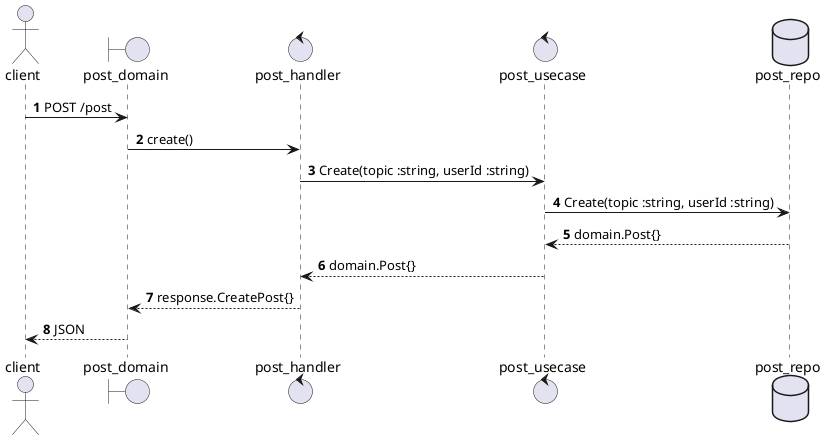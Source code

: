 @startuml
'https://plantuml.com/sequence-diagram

autonumber

actor client
boundary post_domain
control post_handler
control post_usecase
database post_repo

client -> post_domain: POST /post
post_domain -> post_handler: create()
post_handler -> post_usecase: Create(topic :string, userId :string)
post_usecase -> post_repo: Create(topic :string, userId :string)
post_repo --> post_usecase: domain.Post{}
post_usecase --> post_handler: domain.Post{}
post_handler --> post_domain: response.CreatePost{}
post_domain --> client: JSON
@enduml